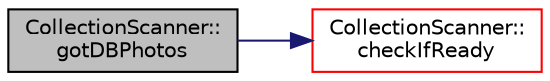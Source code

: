 digraph "CollectionScanner::gotDBPhotos"
{
 // LATEX_PDF_SIZE
  edge [fontname="Helvetica",fontsize="10",labelfontname="Helvetica",labelfontsize="10"];
  node [fontname="Helvetica",fontsize="10",shape=record];
  rankdir="LR";
  Node1 [label="CollectionScanner::\lgotDBPhotos",height=0.2,width=0.4,color="black", fillcolor="grey75", style="filled", fontcolor="black",tooltip=" "];
  Node1 -> Node2 [color="midnightblue",fontsize="10",style="solid",fontname="Helvetica"];
  Node2 [label="CollectionScanner::\lcheckIfReady",height=0.2,width=0.4,color="red", fillcolor="white", style="filled",URL="$class_collection_scanner.html#a6a86b486a44501010ddec4e8fd9c0d1a",tooltip=" "];
}
